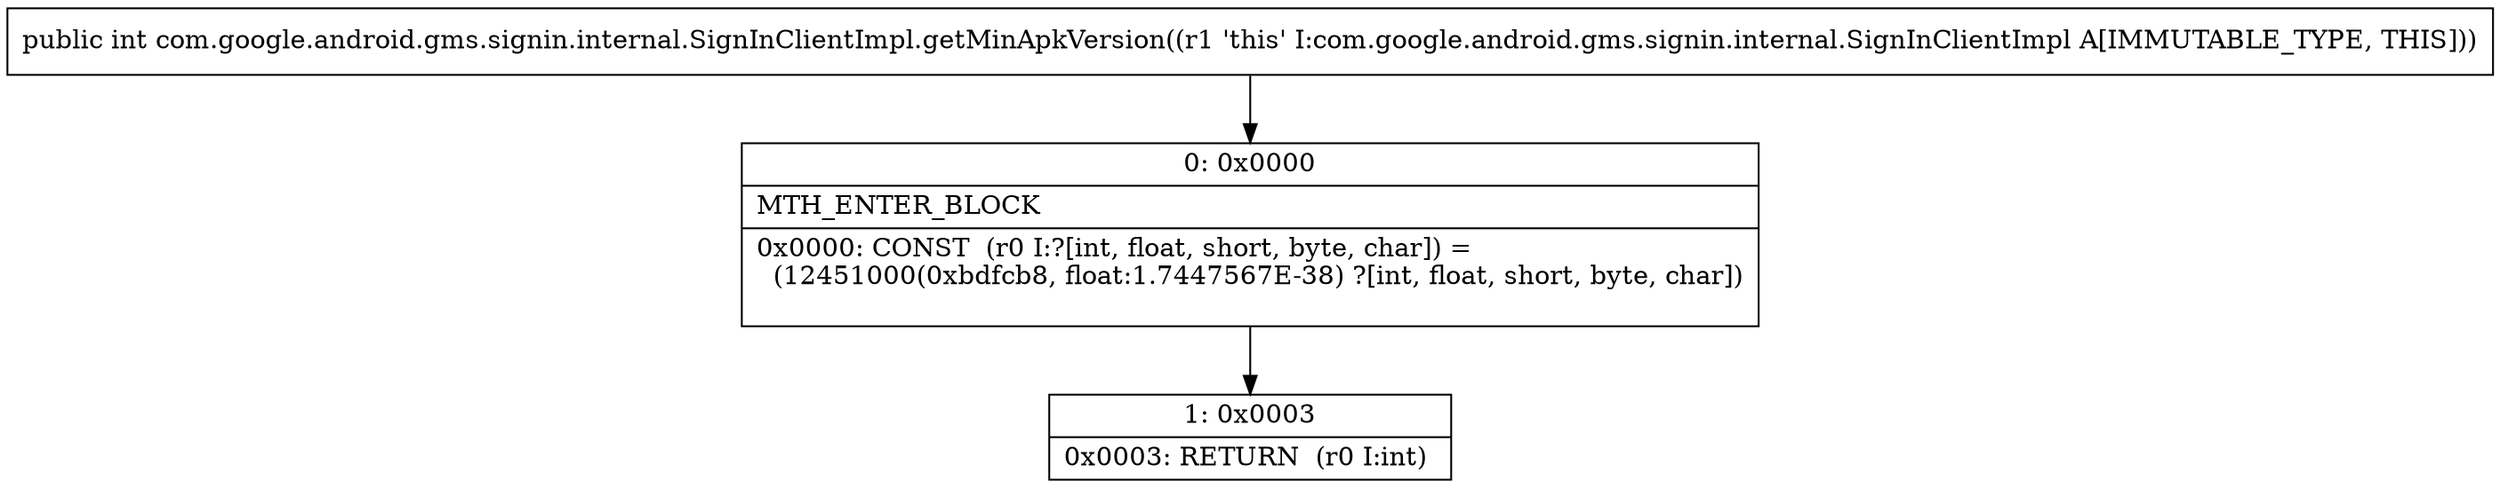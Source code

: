 digraph "CFG forcom.google.android.gms.signin.internal.SignInClientImpl.getMinApkVersion()I" {
Node_0 [shape=record,label="{0\:\ 0x0000|MTH_ENTER_BLOCK\l|0x0000: CONST  (r0 I:?[int, float, short, byte, char]) = \l  (12451000(0xbdfcb8, float:1.7447567E\-38) ?[int, float, short, byte, char])\l \l}"];
Node_1 [shape=record,label="{1\:\ 0x0003|0x0003: RETURN  (r0 I:int) \l}"];
MethodNode[shape=record,label="{public int com.google.android.gms.signin.internal.SignInClientImpl.getMinApkVersion((r1 'this' I:com.google.android.gms.signin.internal.SignInClientImpl A[IMMUTABLE_TYPE, THIS])) }"];
MethodNode -> Node_0;
Node_0 -> Node_1;
}

